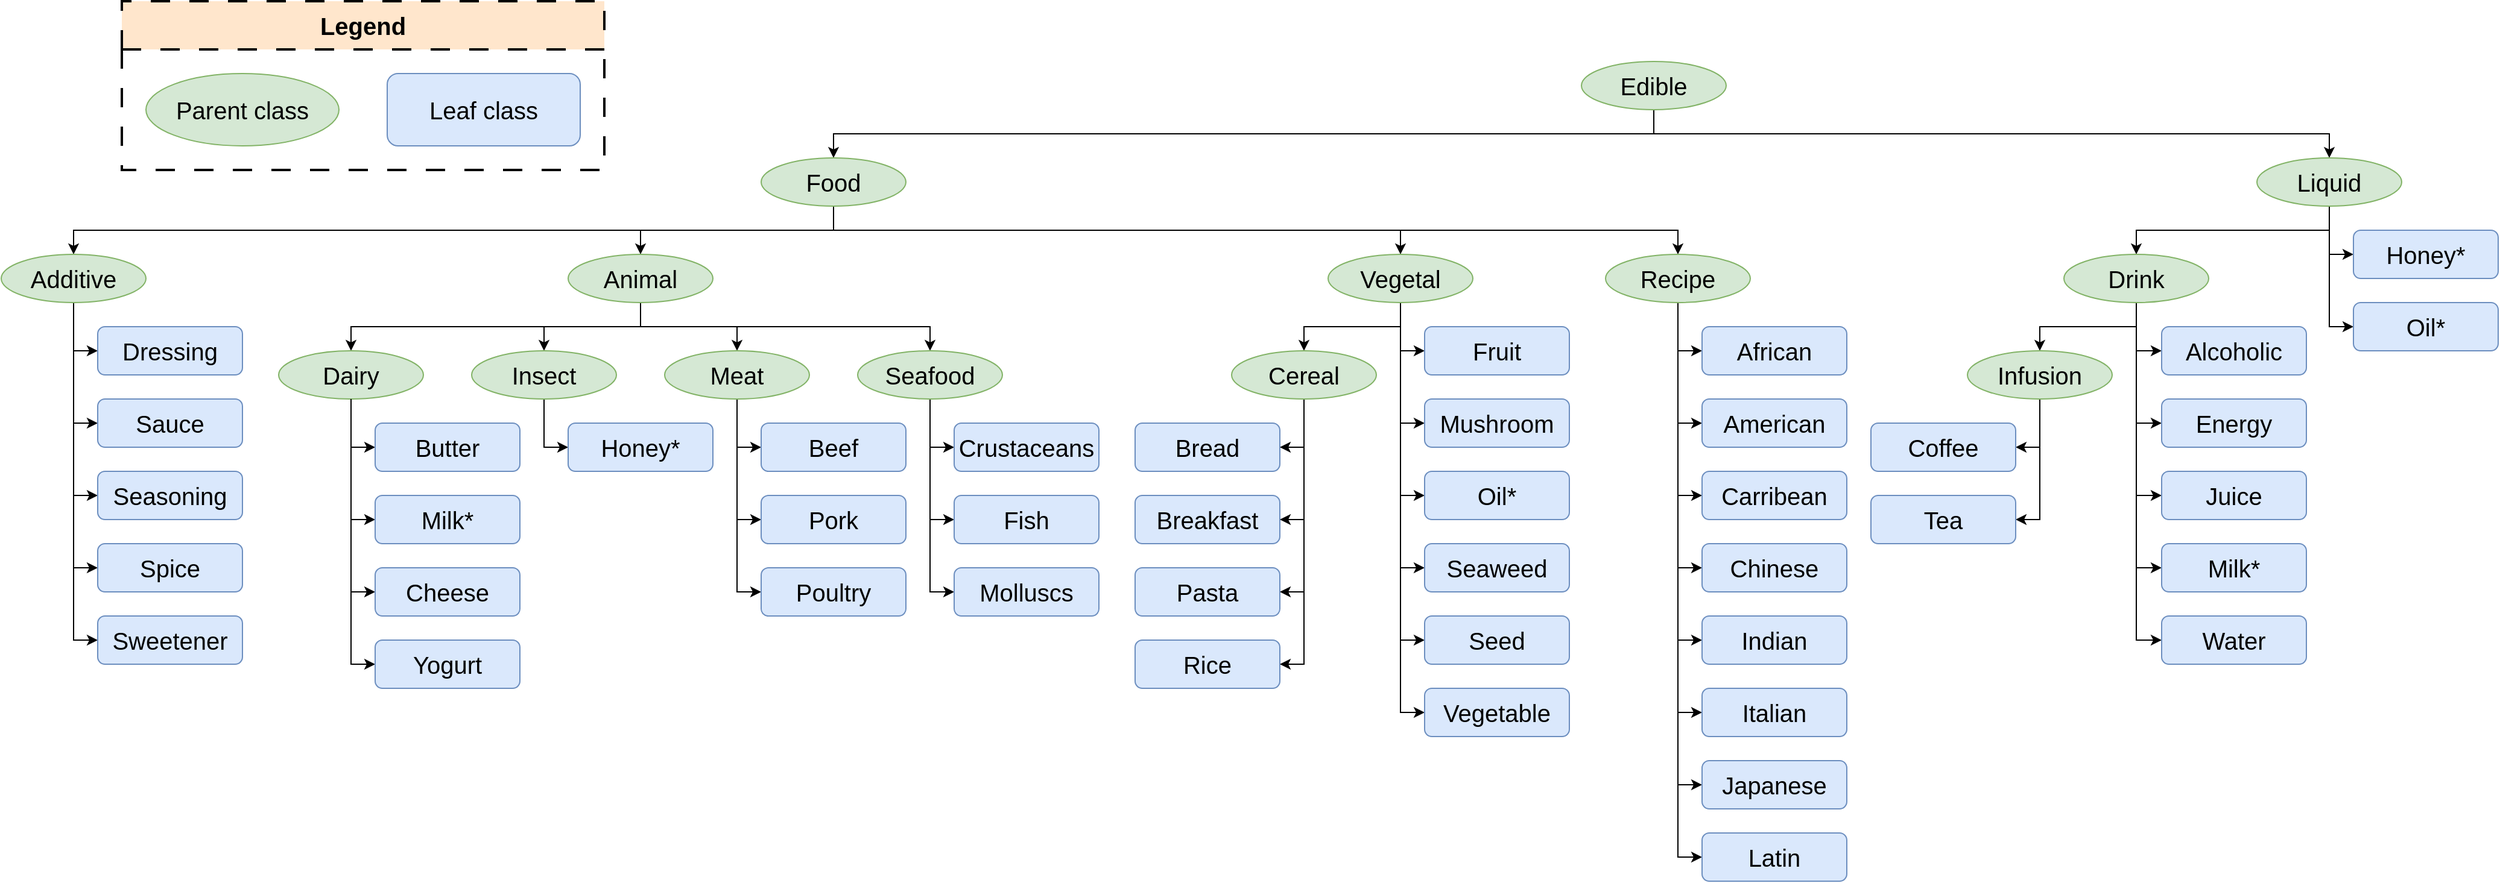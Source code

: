 <mxfile version="24.0.4" type="device">
  <diagram name="Page-1" id="jjjiszzbbEqo0RAewQyf">
    <mxGraphModel dx="3695" dy="1814" grid="1" gridSize="10" guides="1" tooltips="1" connect="1" arrows="1" fold="1" page="1" pageScale="1" pageWidth="827" pageHeight="1169" math="0" shadow="0">
      <root>
        <mxCell id="0" />
        <mxCell id="1" parent="0" />
        <mxCell id="Nu52GbkQTxdVDjQSaByW-124" style="edgeStyle=orthogonalEdgeStyle;rounded=0;orthogonalLoop=1;jettySize=auto;html=1;entryX=0.5;entryY=0;entryDx=0;entryDy=0;exitX=0.5;exitY=1;exitDx=0;exitDy=0;" edge="1" parent="1" source="Nu52GbkQTxdVDjQSaByW-1" target="Nu52GbkQTxdVDjQSaByW-2">
          <mxGeometry relative="1" as="geometry" />
        </mxCell>
        <mxCell id="Nu52GbkQTxdVDjQSaByW-125" style="edgeStyle=orthogonalEdgeStyle;rounded=0;orthogonalLoop=1;jettySize=auto;html=1;entryX=0.5;entryY=0;entryDx=0;entryDy=0;exitX=0.5;exitY=1;exitDx=0;exitDy=0;" edge="1" parent="1" source="Nu52GbkQTxdVDjQSaByW-1" target="Nu52GbkQTxdVDjQSaByW-3">
          <mxGeometry relative="1" as="geometry" />
        </mxCell>
        <mxCell id="Nu52GbkQTxdVDjQSaByW-1" value="&lt;font style=&quot;font-size: 20px;&quot;&gt;Edible&lt;/font&gt;" style="ellipse;whiteSpace=wrap;html=1;fillColor=#d5e8d4;strokeColor=#82b366;" vertex="1" parent="1">
          <mxGeometry x="760" y="120" width="120" height="40" as="geometry" />
        </mxCell>
        <mxCell id="Nu52GbkQTxdVDjQSaByW-120" style="edgeStyle=orthogonalEdgeStyle;rounded=0;orthogonalLoop=1;jettySize=auto;html=1;entryX=0.5;entryY=0;entryDx=0;entryDy=0;exitX=0.5;exitY=1;exitDx=0;exitDy=0;" edge="1" parent="1" source="Nu52GbkQTxdVDjQSaByW-2" target="Nu52GbkQTxdVDjQSaByW-25">
          <mxGeometry relative="1" as="geometry">
            <Array as="points">
              <mxPoint x="140" y="260" />
              <mxPoint x="-490" y="260" />
            </Array>
          </mxGeometry>
        </mxCell>
        <mxCell id="Nu52GbkQTxdVDjQSaByW-121" style="edgeStyle=orthogonalEdgeStyle;rounded=0;orthogonalLoop=1;jettySize=auto;html=1;entryX=0.5;entryY=0;entryDx=0;entryDy=0;exitX=0.5;exitY=1;exitDx=0;exitDy=0;" edge="1" parent="1" source="Nu52GbkQTxdVDjQSaByW-2" target="Nu52GbkQTxdVDjQSaByW-26">
          <mxGeometry relative="1" as="geometry" />
        </mxCell>
        <mxCell id="Nu52GbkQTxdVDjQSaByW-122" style="edgeStyle=orthogonalEdgeStyle;rounded=0;orthogonalLoop=1;jettySize=auto;html=1;entryX=0.5;entryY=0;entryDx=0;entryDy=0;exitX=0.5;exitY=1;exitDx=0;exitDy=0;" edge="1" parent="1" source="Nu52GbkQTxdVDjQSaByW-2" target="Nu52GbkQTxdVDjQSaByW-28">
          <mxGeometry relative="1" as="geometry" />
        </mxCell>
        <mxCell id="Nu52GbkQTxdVDjQSaByW-123" style="edgeStyle=orthogonalEdgeStyle;rounded=0;orthogonalLoop=1;jettySize=auto;html=1;entryX=0.5;entryY=0;entryDx=0;entryDy=0;exitX=0.5;exitY=1;exitDx=0;exitDy=0;" edge="1" parent="1" source="Nu52GbkQTxdVDjQSaByW-2" target="Nu52GbkQTxdVDjQSaByW-27">
          <mxGeometry relative="1" as="geometry" />
        </mxCell>
        <mxCell id="Nu52GbkQTxdVDjQSaByW-2" value="&lt;font style=&quot;font-size: 20px;&quot;&gt;Food&lt;/font&gt;" style="ellipse;whiteSpace=wrap;html=1;fillColor=#d5e8d4;strokeColor=#82b366;" vertex="1" parent="1">
          <mxGeometry x="80" y="200" width="120" height="40" as="geometry" />
        </mxCell>
        <mxCell id="Nu52GbkQTxdVDjQSaByW-101" style="edgeStyle=orthogonalEdgeStyle;rounded=0;orthogonalLoop=1;jettySize=auto;html=1;entryX=0;entryY=0.5;entryDx=0;entryDy=0;" edge="1" parent="1" source="Nu52GbkQTxdVDjQSaByW-3" target="Nu52GbkQTxdVDjQSaByW-23">
          <mxGeometry relative="1" as="geometry" />
        </mxCell>
        <mxCell id="Nu52GbkQTxdVDjQSaByW-102" style="edgeStyle=orthogonalEdgeStyle;rounded=0;orthogonalLoop=1;jettySize=auto;html=1;entryX=0;entryY=0.5;entryDx=0;entryDy=0;" edge="1" parent="1" source="Nu52GbkQTxdVDjQSaByW-3" target="Nu52GbkQTxdVDjQSaByW-24">
          <mxGeometry relative="1" as="geometry" />
        </mxCell>
        <mxCell id="Nu52GbkQTxdVDjQSaByW-103" style="edgeStyle=orthogonalEdgeStyle;rounded=0;orthogonalLoop=1;jettySize=auto;html=1;entryX=0.5;entryY=0;entryDx=0;entryDy=0;exitX=0.5;exitY=1;exitDx=0;exitDy=0;" edge="1" parent="1" source="Nu52GbkQTxdVDjQSaByW-3" target="Nu52GbkQTxdVDjQSaByW-4">
          <mxGeometry relative="1" as="geometry" />
        </mxCell>
        <mxCell id="Nu52GbkQTxdVDjQSaByW-3" value="&lt;font style=&quot;font-size: 20px;&quot;&gt;Liquid&lt;/font&gt;" style="ellipse;whiteSpace=wrap;html=1;fillColor=#d5e8d4;strokeColor=#82b366;" vertex="1" parent="1">
          <mxGeometry x="1320" y="200" width="120" height="40" as="geometry" />
        </mxCell>
        <mxCell id="Nu52GbkQTxdVDjQSaByW-93" style="edgeStyle=orthogonalEdgeStyle;rounded=0;orthogonalLoop=1;jettySize=auto;html=1;entryX=0;entryY=0.5;entryDx=0;entryDy=0;" edge="1" parent="1" source="Nu52GbkQTxdVDjQSaByW-4" target="Nu52GbkQTxdVDjQSaByW-9">
          <mxGeometry relative="1" as="geometry" />
        </mxCell>
        <mxCell id="Nu52GbkQTxdVDjQSaByW-94" style="edgeStyle=orthogonalEdgeStyle;rounded=0;orthogonalLoop=1;jettySize=auto;html=1;entryX=0;entryY=0.5;entryDx=0;entryDy=0;" edge="1" parent="1" source="Nu52GbkQTxdVDjQSaByW-4" target="Nu52GbkQTxdVDjQSaByW-10">
          <mxGeometry relative="1" as="geometry" />
        </mxCell>
        <mxCell id="Nu52GbkQTxdVDjQSaByW-95" style="edgeStyle=orthogonalEdgeStyle;rounded=0;orthogonalLoop=1;jettySize=auto;html=1;entryX=0;entryY=0.5;entryDx=0;entryDy=0;" edge="1" parent="1" source="Nu52GbkQTxdVDjQSaByW-4" target="Nu52GbkQTxdVDjQSaByW-11">
          <mxGeometry relative="1" as="geometry" />
        </mxCell>
        <mxCell id="Nu52GbkQTxdVDjQSaByW-96" style="edgeStyle=orthogonalEdgeStyle;rounded=0;orthogonalLoop=1;jettySize=auto;html=1;entryX=0;entryY=0.5;entryDx=0;entryDy=0;" edge="1" parent="1" source="Nu52GbkQTxdVDjQSaByW-4" target="Nu52GbkQTxdVDjQSaByW-12">
          <mxGeometry relative="1" as="geometry" />
        </mxCell>
        <mxCell id="Nu52GbkQTxdVDjQSaByW-97" style="edgeStyle=orthogonalEdgeStyle;rounded=0;orthogonalLoop=1;jettySize=auto;html=1;entryX=0;entryY=0.5;entryDx=0;entryDy=0;" edge="1" parent="1" source="Nu52GbkQTxdVDjQSaByW-4" target="Nu52GbkQTxdVDjQSaByW-13">
          <mxGeometry relative="1" as="geometry" />
        </mxCell>
        <mxCell id="Nu52GbkQTxdVDjQSaByW-100" style="edgeStyle=orthogonalEdgeStyle;rounded=0;orthogonalLoop=1;jettySize=auto;html=1;entryX=0.5;entryY=0;entryDx=0;entryDy=0;" edge="1" parent="1" source="Nu52GbkQTxdVDjQSaByW-4" target="Nu52GbkQTxdVDjQSaByW-5">
          <mxGeometry relative="1" as="geometry" />
        </mxCell>
        <mxCell id="Nu52GbkQTxdVDjQSaByW-4" value="&lt;font style=&quot;font-size: 20px;&quot;&gt;Drink&lt;/font&gt;" style="ellipse;whiteSpace=wrap;html=1;fillColor=#d5e8d4;strokeColor=#82b366;" vertex="1" parent="1">
          <mxGeometry x="1160" y="280" width="120" height="40" as="geometry" />
        </mxCell>
        <mxCell id="Nu52GbkQTxdVDjQSaByW-98" style="edgeStyle=orthogonalEdgeStyle;rounded=0;orthogonalLoop=1;jettySize=auto;html=1;entryX=1;entryY=0.5;entryDx=0;entryDy=0;" edge="1" parent="1" source="Nu52GbkQTxdVDjQSaByW-5" target="Nu52GbkQTxdVDjQSaByW-7">
          <mxGeometry relative="1" as="geometry" />
        </mxCell>
        <mxCell id="Nu52GbkQTxdVDjQSaByW-99" style="edgeStyle=orthogonalEdgeStyle;rounded=0;orthogonalLoop=1;jettySize=auto;html=1;entryX=1;entryY=0.5;entryDx=0;entryDy=0;" edge="1" parent="1" source="Nu52GbkQTxdVDjQSaByW-5" target="Nu52GbkQTxdVDjQSaByW-8">
          <mxGeometry relative="1" as="geometry" />
        </mxCell>
        <mxCell id="Nu52GbkQTxdVDjQSaByW-5" value="&lt;font style=&quot;font-size: 20px;&quot;&gt;Infusion&lt;/font&gt;" style="ellipse;whiteSpace=wrap;html=1;fillColor=#d5e8d4;strokeColor=#82b366;" vertex="1" parent="1">
          <mxGeometry x="1080" y="360" width="120" height="40" as="geometry" />
        </mxCell>
        <mxCell id="Nu52GbkQTxdVDjQSaByW-7" value="&lt;font style=&quot;font-size: 20px;&quot;&gt;Coffee&lt;/font&gt;" style="rounded=1;whiteSpace=wrap;html=1;fillColor=#dae8fc;strokeColor=#6c8ebf;" vertex="1" parent="1">
          <mxGeometry x="1000" y="420" width="120" height="40" as="geometry" />
        </mxCell>
        <mxCell id="Nu52GbkQTxdVDjQSaByW-8" value="&lt;font style=&quot;font-size: 20px;&quot;&gt;Tea&lt;/font&gt;" style="rounded=1;whiteSpace=wrap;html=1;fillColor=#dae8fc;strokeColor=#6c8ebf;" vertex="1" parent="1">
          <mxGeometry x="1000" y="480" width="120" height="40" as="geometry" />
        </mxCell>
        <mxCell id="Nu52GbkQTxdVDjQSaByW-9" value="&lt;font style=&quot;font-size: 20px;&quot;&gt;Alcoholic&lt;/font&gt;" style="rounded=1;whiteSpace=wrap;html=1;fillColor=#dae8fc;strokeColor=#6c8ebf;" vertex="1" parent="1">
          <mxGeometry x="1241" y="340" width="120" height="40" as="geometry" />
        </mxCell>
        <mxCell id="Nu52GbkQTxdVDjQSaByW-10" value="&lt;font style=&quot;font-size: 20px;&quot;&gt;Energy&lt;/font&gt;" style="rounded=1;whiteSpace=wrap;html=1;fillColor=#dae8fc;strokeColor=#6c8ebf;" vertex="1" parent="1">
          <mxGeometry x="1241" y="400" width="120" height="40" as="geometry" />
        </mxCell>
        <mxCell id="Nu52GbkQTxdVDjQSaByW-11" value="&lt;font style=&quot;font-size: 20px;&quot;&gt;Juice&lt;/font&gt;" style="rounded=1;whiteSpace=wrap;html=1;fillColor=#dae8fc;strokeColor=#6c8ebf;" vertex="1" parent="1">
          <mxGeometry x="1241" y="460" width="120" height="40" as="geometry" />
        </mxCell>
        <mxCell id="Nu52GbkQTxdVDjQSaByW-12" value="&lt;font style=&quot;font-size: 20px;&quot;&gt;Milk*&lt;/font&gt;" style="rounded=1;whiteSpace=wrap;html=1;fillColor=#dae8fc;strokeColor=#6c8ebf;" vertex="1" parent="1">
          <mxGeometry x="1241" y="520" width="120" height="40" as="geometry" />
        </mxCell>
        <mxCell id="Nu52GbkQTxdVDjQSaByW-13" value="&lt;font style=&quot;font-size: 20px;&quot;&gt;Water&lt;/font&gt;" style="rounded=1;whiteSpace=wrap;html=1;fillColor=#dae8fc;strokeColor=#6c8ebf;" vertex="1" parent="1">
          <mxGeometry x="1241" y="580" width="120" height="40" as="geometry" />
        </mxCell>
        <mxCell id="Nu52GbkQTxdVDjQSaByW-23" value="&lt;font style=&quot;font-size: 20px;&quot;&gt;Honey*&lt;/font&gt;" style="rounded=1;whiteSpace=wrap;html=1;fillColor=#dae8fc;strokeColor=#6c8ebf;" vertex="1" parent="1">
          <mxGeometry x="1400" y="260" width="120" height="40" as="geometry" />
        </mxCell>
        <mxCell id="Nu52GbkQTxdVDjQSaByW-24" value="&lt;font style=&quot;font-size: 20px;&quot;&gt;Oil*&lt;/font&gt;" style="rounded=1;whiteSpace=wrap;html=1;fillColor=#dae8fc;strokeColor=#6c8ebf;" vertex="1" parent="1">
          <mxGeometry x="1400" y="320" width="120" height="40" as="geometry" />
        </mxCell>
        <mxCell id="Nu52GbkQTxdVDjQSaByW-34" style="edgeStyle=orthogonalEdgeStyle;rounded=0;orthogonalLoop=1;jettySize=auto;html=1;entryX=0;entryY=0.5;entryDx=0;entryDy=0;" edge="1" parent="1" source="Nu52GbkQTxdVDjQSaByW-25" target="Nu52GbkQTxdVDjQSaByW-29">
          <mxGeometry relative="1" as="geometry" />
        </mxCell>
        <mxCell id="Nu52GbkQTxdVDjQSaByW-35" style="edgeStyle=orthogonalEdgeStyle;rounded=0;orthogonalLoop=1;jettySize=auto;html=1;entryX=0;entryY=0.5;entryDx=0;entryDy=0;" edge="1" parent="1" source="Nu52GbkQTxdVDjQSaByW-25" target="Nu52GbkQTxdVDjQSaByW-30">
          <mxGeometry relative="1" as="geometry" />
        </mxCell>
        <mxCell id="Nu52GbkQTxdVDjQSaByW-36" style="edgeStyle=orthogonalEdgeStyle;rounded=0;orthogonalLoop=1;jettySize=auto;html=1;entryX=0;entryY=0.5;entryDx=0;entryDy=0;" edge="1" parent="1" source="Nu52GbkQTxdVDjQSaByW-25" target="Nu52GbkQTxdVDjQSaByW-31">
          <mxGeometry relative="1" as="geometry" />
        </mxCell>
        <mxCell id="Nu52GbkQTxdVDjQSaByW-37" style="edgeStyle=orthogonalEdgeStyle;rounded=0;orthogonalLoop=1;jettySize=auto;html=1;entryX=0;entryY=0.5;entryDx=0;entryDy=0;" edge="1" parent="1" source="Nu52GbkQTxdVDjQSaByW-25" target="Nu52GbkQTxdVDjQSaByW-32">
          <mxGeometry relative="1" as="geometry" />
        </mxCell>
        <mxCell id="Nu52GbkQTxdVDjQSaByW-38" style="edgeStyle=orthogonalEdgeStyle;rounded=0;orthogonalLoop=1;jettySize=auto;html=1;entryX=0;entryY=0.5;entryDx=0;entryDy=0;" edge="1" parent="1" source="Nu52GbkQTxdVDjQSaByW-25" target="Nu52GbkQTxdVDjQSaByW-33">
          <mxGeometry relative="1" as="geometry" />
        </mxCell>
        <mxCell id="Nu52GbkQTxdVDjQSaByW-25" value="&lt;font style=&quot;font-size: 20px;&quot;&gt;Additive&lt;/font&gt;" style="ellipse;whiteSpace=wrap;html=1;fillColor=#d5e8d4;strokeColor=#82b366;" vertex="1" parent="1">
          <mxGeometry x="-550" y="280" width="120" height="40" as="geometry" />
        </mxCell>
        <mxCell id="Nu52GbkQTxdVDjQSaByW-67" style="edgeStyle=orthogonalEdgeStyle;rounded=0;orthogonalLoop=1;jettySize=auto;html=1;entryX=0.5;entryY=0;entryDx=0;entryDy=0;exitX=0.5;exitY=1;exitDx=0;exitDy=0;" edge="1" parent="1" source="Nu52GbkQTxdVDjQSaByW-26" target="Nu52GbkQTxdVDjQSaByW-39">
          <mxGeometry relative="1" as="geometry" />
        </mxCell>
        <mxCell id="Nu52GbkQTxdVDjQSaByW-68" style="edgeStyle=orthogonalEdgeStyle;rounded=0;orthogonalLoop=1;jettySize=auto;html=1;entryX=0.5;entryY=0;entryDx=0;entryDy=0;" edge="1" parent="1" source="Nu52GbkQTxdVDjQSaByW-26" target="Nu52GbkQTxdVDjQSaByW-40">
          <mxGeometry relative="1" as="geometry" />
        </mxCell>
        <mxCell id="Nu52GbkQTxdVDjQSaByW-69" style="edgeStyle=orthogonalEdgeStyle;rounded=0;orthogonalLoop=1;jettySize=auto;html=1;entryX=0.5;entryY=0;entryDx=0;entryDy=0;" edge="1" parent="1" source="Nu52GbkQTxdVDjQSaByW-26" target="Nu52GbkQTxdVDjQSaByW-41">
          <mxGeometry relative="1" as="geometry" />
        </mxCell>
        <mxCell id="Nu52GbkQTxdVDjQSaByW-70" style="edgeStyle=orthogonalEdgeStyle;rounded=0;orthogonalLoop=1;jettySize=auto;html=1;entryX=0.5;entryY=0;entryDx=0;entryDy=0;exitX=0.5;exitY=1;exitDx=0;exitDy=0;" edge="1" parent="1" source="Nu52GbkQTxdVDjQSaByW-26" target="Nu52GbkQTxdVDjQSaByW-42">
          <mxGeometry relative="1" as="geometry" />
        </mxCell>
        <mxCell id="Nu52GbkQTxdVDjQSaByW-26" value="&lt;font style=&quot;font-size: 20px;&quot;&gt;Animal&lt;/font&gt;" style="ellipse;whiteSpace=wrap;html=1;fillColor=#d5e8d4;strokeColor=#82b366;" vertex="1" parent="1">
          <mxGeometry x="-80" y="280" width="120" height="40" as="geometry" />
        </mxCell>
        <mxCell id="Nu52GbkQTxdVDjQSaByW-112" style="edgeStyle=orthogonalEdgeStyle;rounded=0;orthogonalLoop=1;jettySize=auto;html=1;entryX=0;entryY=0.5;entryDx=0;entryDy=0;" edge="1" parent="1" source="Nu52GbkQTxdVDjQSaByW-27" target="Nu52GbkQTxdVDjQSaByW-104">
          <mxGeometry relative="1" as="geometry" />
        </mxCell>
        <mxCell id="Nu52GbkQTxdVDjQSaByW-113" style="edgeStyle=orthogonalEdgeStyle;rounded=0;orthogonalLoop=1;jettySize=auto;html=1;entryX=0;entryY=0.5;entryDx=0;entryDy=0;" edge="1" parent="1" source="Nu52GbkQTxdVDjQSaByW-27" target="Nu52GbkQTxdVDjQSaByW-105">
          <mxGeometry relative="1" as="geometry" />
        </mxCell>
        <mxCell id="Nu52GbkQTxdVDjQSaByW-114" style="edgeStyle=orthogonalEdgeStyle;rounded=0;orthogonalLoop=1;jettySize=auto;html=1;entryX=0;entryY=0.5;entryDx=0;entryDy=0;" edge="1" parent="1" source="Nu52GbkQTxdVDjQSaByW-27" target="Nu52GbkQTxdVDjQSaByW-106">
          <mxGeometry relative="1" as="geometry" />
        </mxCell>
        <mxCell id="Nu52GbkQTxdVDjQSaByW-115" style="edgeStyle=orthogonalEdgeStyle;rounded=0;orthogonalLoop=1;jettySize=auto;html=1;entryX=0;entryY=0.5;entryDx=0;entryDy=0;" edge="1" parent="1" source="Nu52GbkQTxdVDjQSaByW-27" target="Nu52GbkQTxdVDjQSaByW-107">
          <mxGeometry relative="1" as="geometry" />
        </mxCell>
        <mxCell id="Nu52GbkQTxdVDjQSaByW-116" style="edgeStyle=orthogonalEdgeStyle;rounded=0;orthogonalLoop=1;jettySize=auto;html=1;entryX=0;entryY=0.5;entryDx=0;entryDy=0;" edge="1" parent="1" source="Nu52GbkQTxdVDjQSaByW-27" target="Nu52GbkQTxdVDjQSaByW-108">
          <mxGeometry relative="1" as="geometry" />
        </mxCell>
        <mxCell id="Nu52GbkQTxdVDjQSaByW-117" style="edgeStyle=orthogonalEdgeStyle;rounded=0;orthogonalLoop=1;jettySize=auto;html=1;entryX=0;entryY=0.5;entryDx=0;entryDy=0;" edge="1" parent="1" source="Nu52GbkQTxdVDjQSaByW-27" target="Nu52GbkQTxdVDjQSaByW-109">
          <mxGeometry relative="1" as="geometry" />
        </mxCell>
        <mxCell id="Nu52GbkQTxdVDjQSaByW-118" style="edgeStyle=orthogonalEdgeStyle;rounded=0;orthogonalLoop=1;jettySize=auto;html=1;entryX=0;entryY=0.5;entryDx=0;entryDy=0;" edge="1" parent="1" source="Nu52GbkQTxdVDjQSaByW-27" target="Nu52GbkQTxdVDjQSaByW-110">
          <mxGeometry relative="1" as="geometry" />
        </mxCell>
        <mxCell id="Nu52GbkQTxdVDjQSaByW-119" style="edgeStyle=orthogonalEdgeStyle;rounded=0;orthogonalLoop=1;jettySize=auto;html=1;entryX=0;entryY=0.5;entryDx=0;entryDy=0;" edge="1" parent="1" source="Nu52GbkQTxdVDjQSaByW-27" target="Nu52GbkQTxdVDjQSaByW-111">
          <mxGeometry relative="1" as="geometry" />
        </mxCell>
        <mxCell id="Nu52GbkQTxdVDjQSaByW-27" value="&lt;font style=&quot;font-size: 20px;&quot;&gt;Recipe&lt;/font&gt;" style="ellipse;whiteSpace=wrap;html=1;fillColor=#d5e8d4;strokeColor=#82b366;" vertex="1" parent="1">
          <mxGeometry x="780" y="280" width="120" height="40" as="geometry" />
        </mxCell>
        <mxCell id="Nu52GbkQTxdVDjQSaByW-82" style="edgeStyle=orthogonalEdgeStyle;rounded=0;orthogonalLoop=1;jettySize=auto;html=1;entryX=0;entryY=0.5;entryDx=0;entryDy=0;" edge="1" parent="1" source="Nu52GbkQTxdVDjQSaByW-28" target="Nu52GbkQTxdVDjQSaByW-71">
          <mxGeometry relative="1" as="geometry" />
        </mxCell>
        <mxCell id="Nu52GbkQTxdVDjQSaByW-83" style="edgeStyle=orthogonalEdgeStyle;rounded=0;orthogonalLoop=1;jettySize=auto;html=1;entryX=0;entryY=0.5;entryDx=0;entryDy=0;" edge="1" parent="1" source="Nu52GbkQTxdVDjQSaByW-28" target="Nu52GbkQTxdVDjQSaByW-72">
          <mxGeometry relative="1" as="geometry" />
        </mxCell>
        <mxCell id="Nu52GbkQTxdVDjQSaByW-84" style="edgeStyle=orthogonalEdgeStyle;rounded=0;orthogonalLoop=1;jettySize=auto;html=1;entryX=0;entryY=0.5;entryDx=0;entryDy=0;" edge="1" parent="1" source="Nu52GbkQTxdVDjQSaByW-28" target="Nu52GbkQTxdVDjQSaByW-73">
          <mxGeometry relative="1" as="geometry" />
        </mxCell>
        <mxCell id="Nu52GbkQTxdVDjQSaByW-85" style="edgeStyle=orthogonalEdgeStyle;rounded=0;orthogonalLoop=1;jettySize=auto;html=1;entryX=0;entryY=0.5;entryDx=0;entryDy=0;" edge="1" parent="1" source="Nu52GbkQTxdVDjQSaByW-28" target="Nu52GbkQTxdVDjQSaByW-74">
          <mxGeometry relative="1" as="geometry" />
        </mxCell>
        <mxCell id="Nu52GbkQTxdVDjQSaByW-86" style="edgeStyle=orthogonalEdgeStyle;rounded=0;orthogonalLoop=1;jettySize=auto;html=1;entryX=0;entryY=0.5;entryDx=0;entryDy=0;" edge="1" parent="1" source="Nu52GbkQTxdVDjQSaByW-28" target="Nu52GbkQTxdVDjQSaByW-75">
          <mxGeometry relative="1" as="geometry" />
        </mxCell>
        <mxCell id="Nu52GbkQTxdVDjQSaByW-87" style="edgeStyle=orthogonalEdgeStyle;rounded=0;orthogonalLoop=1;jettySize=auto;html=1;entryX=0;entryY=0.5;entryDx=0;entryDy=0;" edge="1" parent="1" source="Nu52GbkQTxdVDjQSaByW-28" target="Nu52GbkQTxdVDjQSaByW-76">
          <mxGeometry relative="1" as="geometry" />
        </mxCell>
        <mxCell id="Nu52GbkQTxdVDjQSaByW-88" style="edgeStyle=orthogonalEdgeStyle;rounded=0;orthogonalLoop=1;jettySize=auto;html=1;entryX=0.5;entryY=0;entryDx=0;entryDy=0;exitX=0.5;exitY=1;exitDx=0;exitDy=0;" edge="1" parent="1" source="Nu52GbkQTxdVDjQSaByW-28" target="Nu52GbkQTxdVDjQSaByW-81">
          <mxGeometry relative="1" as="geometry" />
        </mxCell>
        <mxCell id="Nu52GbkQTxdVDjQSaByW-28" value="&lt;font style=&quot;font-size: 20px;&quot;&gt;Vegetal&lt;/font&gt;" style="ellipse;whiteSpace=wrap;html=1;fillColor=#d5e8d4;strokeColor=#82b366;" vertex="1" parent="1">
          <mxGeometry x="550" y="280" width="120" height="40" as="geometry" />
        </mxCell>
        <mxCell id="Nu52GbkQTxdVDjQSaByW-29" value="&lt;font style=&quot;font-size: 20px;&quot;&gt;Dressing&lt;/font&gt;" style="rounded=1;whiteSpace=wrap;html=1;fillColor=#dae8fc;strokeColor=#6c8ebf;" vertex="1" parent="1">
          <mxGeometry x="-470" y="340" width="120" height="40" as="geometry" />
        </mxCell>
        <mxCell id="Nu52GbkQTxdVDjQSaByW-30" value="&lt;font style=&quot;font-size: 20px;&quot;&gt;Sauce&lt;/font&gt;" style="rounded=1;whiteSpace=wrap;html=1;fillColor=#dae8fc;strokeColor=#6c8ebf;" vertex="1" parent="1">
          <mxGeometry x="-470" y="400" width="120" height="40" as="geometry" />
        </mxCell>
        <mxCell id="Nu52GbkQTxdVDjQSaByW-31" value="&lt;font style=&quot;font-size: 20px;&quot;&gt;Seasoning&lt;/font&gt;" style="rounded=1;whiteSpace=wrap;html=1;fillColor=#dae8fc;strokeColor=#6c8ebf;" vertex="1" parent="1">
          <mxGeometry x="-470" y="460" width="120" height="40" as="geometry" />
        </mxCell>
        <mxCell id="Nu52GbkQTxdVDjQSaByW-32" value="&lt;font style=&quot;font-size: 20px;&quot;&gt;Spice&lt;/font&gt;" style="rounded=1;whiteSpace=wrap;html=1;fillColor=#dae8fc;strokeColor=#6c8ebf;" vertex="1" parent="1">
          <mxGeometry x="-470" y="520" width="120" height="40" as="geometry" />
        </mxCell>
        <mxCell id="Nu52GbkQTxdVDjQSaByW-33" value="&lt;font style=&quot;font-size: 20px;&quot;&gt;Sweetener&lt;/font&gt;" style="rounded=1;whiteSpace=wrap;html=1;fillColor=#dae8fc;strokeColor=#6c8ebf;" vertex="1" parent="1">
          <mxGeometry x="-470" y="580" width="120" height="40" as="geometry" />
        </mxCell>
        <mxCell id="Nu52GbkQTxdVDjQSaByW-39" value="&lt;font style=&quot;font-size: 20px;&quot;&gt;Dairy&lt;/font&gt;" style="ellipse;whiteSpace=wrap;html=1;fillColor=#d5e8d4;strokeColor=#82b366;" vertex="1" parent="1">
          <mxGeometry x="-320" y="360" width="120" height="40" as="geometry" />
        </mxCell>
        <mxCell id="Nu52GbkQTxdVDjQSaByW-54" style="edgeStyle=orthogonalEdgeStyle;rounded=0;orthogonalLoop=1;jettySize=auto;html=1;entryX=0;entryY=0.5;entryDx=0;entryDy=0;" edge="1" parent="1" source="Nu52GbkQTxdVDjQSaByW-40" target="Nu52GbkQTxdVDjQSaByW-53">
          <mxGeometry relative="1" as="geometry" />
        </mxCell>
        <mxCell id="Nu52GbkQTxdVDjQSaByW-40" value="&lt;font style=&quot;font-size: 20px;&quot;&gt;Insect&lt;/font&gt;" style="ellipse;whiteSpace=wrap;html=1;fillColor=#d5e8d4;strokeColor=#82b366;" vertex="1" parent="1">
          <mxGeometry x="-160" y="360" width="120" height="40" as="geometry" />
        </mxCell>
        <mxCell id="Nu52GbkQTxdVDjQSaByW-58" style="edgeStyle=orthogonalEdgeStyle;rounded=0;orthogonalLoop=1;jettySize=auto;html=1;entryX=0;entryY=0.5;entryDx=0;entryDy=0;" edge="1" parent="1" source="Nu52GbkQTxdVDjQSaByW-41" target="Nu52GbkQTxdVDjQSaByW-55">
          <mxGeometry relative="1" as="geometry" />
        </mxCell>
        <mxCell id="Nu52GbkQTxdVDjQSaByW-59" style="edgeStyle=orthogonalEdgeStyle;rounded=0;orthogonalLoop=1;jettySize=auto;html=1;entryX=0;entryY=0.5;entryDx=0;entryDy=0;" edge="1" parent="1" source="Nu52GbkQTxdVDjQSaByW-41" target="Nu52GbkQTxdVDjQSaByW-56">
          <mxGeometry relative="1" as="geometry" />
        </mxCell>
        <mxCell id="Nu52GbkQTxdVDjQSaByW-60" style="edgeStyle=orthogonalEdgeStyle;rounded=0;orthogonalLoop=1;jettySize=auto;html=1;entryX=0;entryY=0.5;entryDx=0;entryDy=0;" edge="1" parent="1" source="Nu52GbkQTxdVDjQSaByW-41" target="Nu52GbkQTxdVDjQSaByW-57">
          <mxGeometry relative="1" as="geometry" />
        </mxCell>
        <mxCell id="Nu52GbkQTxdVDjQSaByW-41" value="&lt;font style=&quot;font-size: 20px;&quot;&gt;Meat&lt;/font&gt;" style="ellipse;whiteSpace=wrap;html=1;fillColor=#d5e8d4;strokeColor=#82b366;" vertex="1" parent="1">
          <mxGeometry y="360" width="120" height="40" as="geometry" />
        </mxCell>
        <mxCell id="Nu52GbkQTxdVDjQSaByW-64" style="edgeStyle=orthogonalEdgeStyle;rounded=0;orthogonalLoop=1;jettySize=auto;html=1;exitX=0.5;exitY=1;exitDx=0;exitDy=0;entryX=0;entryY=0.5;entryDx=0;entryDy=0;" edge="1" parent="1" source="Nu52GbkQTxdVDjQSaByW-42" target="Nu52GbkQTxdVDjQSaByW-61">
          <mxGeometry relative="1" as="geometry" />
        </mxCell>
        <mxCell id="Nu52GbkQTxdVDjQSaByW-65" style="edgeStyle=orthogonalEdgeStyle;rounded=0;orthogonalLoop=1;jettySize=auto;html=1;entryX=0;entryY=0.5;entryDx=0;entryDy=0;" edge="1" parent="1" source="Nu52GbkQTxdVDjQSaByW-42" target="Nu52GbkQTxdVDjQSaByW-62">
          <mxGeometry relative="1" as="geometry" />
        </mxCell>
        <mxCell id="Nu52GbkQTxdVDjQSaByW-66" style="edgeStyle=orthogonalEdgeStyle;rounded=0;orthogonalLoop=1;jettySize=auto;html=1;entryX=0;entryY=0.5;entryDx=0;entryDy=0;" edge="1" parent="1" source="Nu52GbkQTxdVDjQSaByW-42" target="Nu52GbkQTxdVDjQSaByW-63">
          <mxGeometry relative="1" as="geometry" />
        </mxCell>
        <mxCell id="Nu52GbkQTxdVDjQSaByW-42" value="&lt;font style=&quot;font-size: 20px;&quot;&gt;Seafood&lt;/font&gt;" style="ellipse;whiteSpace=wrap;html=1;fillColor=#d5e8d4;strokeColor=#82b366;" vertex="1" parent="1">
          <mxGeometry x="160" y="360" width="120" height="40" as="geometry" />
        </mxCell>
        <mxCell id="Nu52GbkQTxdVDjQSaByW-43" style="edgeStyle=orthogonalEdgeStyle;rounded=0;orthogonalLoop=1;jettySize=auto;html=1;entryX=0;entryY=0.5;entryDx=0;entryDy=0;exitX=0.5;exitY=1;exitDx=0;exitDy=0;" edge="1" target="Nu52GbkQTxdVDjQSaByW-48" parent="1" source="Nu52GbkQTxdVDjQSaByW-39">
          <mxGeometry relative="1" as="geometry">
            <mxPoint x="-260" y="400" as="sourcePoint" />
          </mxGeometry>
        </mxCell>
        <mxCell id="Nu52GbkQTxdVDjQSaByW-44" style="edgeStyle=orthogonalEdgeStyle;rounded=0;orthogonalLoop=1;jettySize=auto;html=1;entryX=0;entryY=0.5;entryDx=0;entryDy=0;exitX=0.5;exitY=1;exitDx=0;exitDy=0;" edge="1" target="Nu52GbkQTxdVDjQSaByW-49" parent="1" source="Nu52GbkQTxdVDjQSaByW-39">
          <mxGeometry relative="1" as="geometry">
            <mxPoint x="-260" y="400" as="sourcePoint" />
          </mxGeometry>
        </mxCell>
        <mxCell id="Nu52GbkQTxdVDjQSaByW-45" style="edgeStyle=orthogonalEdgeStyle;rounded=0;orthogonalLoop=1;jettySize=auto;html=1;entryX=0;entryY=0.5;entryDx=0;entryDy=0;exitX=0.5;exitY=1;exitDx=0;exitDy=0;" edge="1" target="Nu52GbkQTxdVDjQSaByW-50" parent="1" source="Nu52GbkQTxdVDjQSaByW-39">
          <mxGeometry relative="1" as="geometry">
            <mxPoint x="-260" y="400" as="sourcePoint" />
          </mxGeometry>
        </mxCell>
        <mxCell id="Nu52GbkQTxdVDjQSaByW-46" style="edgeStyle=orthogonalEdgeStyle;rounded=0;orthogonalLoop=1;jettySize=auto;html=1;entryX=0;entryY=0.5;entryDx=0;entryDy=0;exitX=0.5;exitY=1;exitDx=0;exitDy=0;" edge="1" target="Nu52GbkQTxdVDjQSaByW-51" parent="1" source="Nu52GbkQTxdVDjQSaByW-39">
          <mxGeometry relative="1" as="geometry">
            <mxPoint x="-260" y="400" as="sourcePoint" />
          </mxGeometry>
        </mxCell>
        <mxCell id="Nu52GbkQTxdVDjQSaByW-48" value="&lt;font style=&quot;font-size: 20px;&quot;&gt;Butter&lt;/font&gt;" style="rounded=1;whiteSpace=wrap;html=1;fillColor=#dae8fc;strokeColor=#6c8ebf;" vertex="1" parent="1">
          <mxGeometry x="-240" y="420" width="120" height="40" as="geometry" />
        </mxCell>
        <mxCell id="Nu52GbkQTxdVDjQSaByW-49" value="&lt;font style=&quot;font-size: 20px;&quot;&gt;Milk*&lt;/font&gt;" style="rounded=1;whiteSpace=wrap;html=1;fillColor=#dae8fc;strokeColor=#6c8ebf;" vertex="1" parent="1">
          <mxGeometry x="-240" y="480" width="120" height="40" as="geometry" />
        </mxCell>
        <mxCell id="Nu52GbkQTxdVDjQSaByW-50" value="&lt;font style=&quot;font-size: 20px;&quot;&gt;Cheese&lt;/font&gt;" style="rounded=1;whiteSpace=wrap;html=1;fillColor=#dae8fc;strokeColor=#6c8ebf;" vertex="1" parent="1">
          <mxGeometry x="-240" y="540" width="120" height="40" as="geometry" />
        </mxCell>
        <mxCell id="Nu52GbkQTxdVDjQSaByW-51" value="&lt;font style=&quot;font-size: 20px;&quot;&gt;Yogurt&lt;/font&gt;" style="rounded=1;whiteSpace=wrap;html=1;fillColor=#dae8fc;strokeColor=#6c8ebf;" vertex="1" parent="1">
          <mxGeometry x="-240" y="600" width="120" height="40" as="geometry" />
        </mxCell>
        <mxCell id="Nu52GbkQTxdVDjQSaByW-53" value="&lt;font style=&quot;font-size: 20px;&quot;&gt;Honey*&lt;/font&gt;" style="rounded=1;whiteSpace=wrap;html=1;fillColor=#dae8fc;strokeColor=#6c8ebf;" vertex="1" parent="1">
          <mxGeometry x="-80" y="420" width="120" height="40" as="geometry" />
        </mxCell>
        <mxCell id="Nu52GbkQTxdVDjQSaByW-55" value="&lt;font style=&quot;font-size: 20px;&quot;&gt;Beef&lt;/font&gt;" style="rounded=1;whiteSpace=wrap;html=1;fillColor=#dae8fc;strokeColor=#6c8ebf;" vertex="1" parent="1">
          <mxGeometry x="80" y="420" width="120" height="40" as="geometry" />
        </mxCell>
        <mxCell id="Nu52GbkQTxdVDjQSaByW-56" value="&lt;font style=&quot;font-size: 20px;&quot;&gt;Pork&lt;/font&gt;" style="rounded=1;whiteSpace=wrap;html=1;fillColor=#dae8fc;strokeColor=#6c8ebf;" vertex="1" parent="1">
          <mxGeometry x="80" y="480" width="120" height="40" as="geometry" />
        </mxCell>
        <mxCell id="Nu52GbkQTxdVDjQSaByW-57" value="&lt;font style=&quot;font-size: 20px;&quot;&gt;Poultry&lt;/font&gt;" style="rounded=1;whiteSpace=wrap;html=1;fillColor=#dae8fc;strokeColor=#6c8ebf;" vertex="1" parent="1">
          <mxGeometry x="80" y="540" width="120" height="40" as="geometry" />
        </mxCell>
        <mxCell id="Nu52GbkQTxdVDjQSaByW-61" value="&lt;font style=&quot;font-size: 20px;&quot;&gt;Crustaceans&lt;/font&gt;" style="rounded=1;whiteSpace=wrap;html=1;fillColor=#dae8fc;strokeColor=#6c8ebf;" vertex="1" parent="1">
          <mxGeometry x="240" y="420" width="120" height="40" as="geometry" />
        </mxCell>
        <mxCell id="Nu52GbkQTxdVDjQSaByW-62" value="&lt;font style=&quot;font-size: 20px;&quot;&gt;Fish&lt;/font&gt;" style="rounded=1;whiteSpace=wrap;html=1;fillColor=#dae8fc;strokeColor=#6c8ebf;" vertex="1" parent="1">
          <mxGeometry x="240" y="480" width="120" height="40" as="geometry" />
        </mxCell>
        <mxCell id="Nu52GbkQTxdVDjQSaByW-63" value="&lt;font style=&quot;font-size: 20px;&quot;&gt;Molluscs&lt;/font&gt;" style="rounded=1;whiteSpace=wrap;html=1;fillColor=#dae8fc;strokeColor=#6c8ebf;" vertex="1" parent="1">
          <mxGeometry x="240" y="540" width="120" height="40" as="geometry" />
        </mxCell>
        <mxCell id="Nu52GbkQTxdVDjQSaByW-71" value="&lt;font style=&quot;font-size: 20px;&quot;&gt;Fruit&lt;/font&gt;" style="rounded=1;whiteSpace=wrap;html=1;fillColor=#dae8fc;strokeColor=#6c8ebf;" vertex="1" parent="1">
          <mxGeometry x="630" y="340" width="120" height="40" as="geometry" />
        </mxCell>
        <mxCell id="Nu52GbkQTxdVDjQSaByW-72" value="&lt;font style=&quot;font-size: 20px;&quot;&gt;Mushroom&lt;/font&gt;" style="rounded=1;whiteSpace=wrap;html=1;fillColor=#dae8fc;strokeColor=#6c8ebf;" vertex="1" parent="1">
          <mxGeometry x="630" y="400" width="120" height="40" as="geometry" />
        </mxCell>
        <mxCell id="Nu52GbkQTxdVDjQSaByW-73" value="&lt;font style=&quot;font-size: 20px;&quot;&gt;Oil*&lt;/font&gt;" style="rounded=1;whiteSpace=wrap;html=1;fillColor=#dae8fc;strokeColor=#6c8ebf;" vertex="1" parent="1">
          <mxGeometry x="630" y="460" width="120" height="40" as="geometry" />
        </mxCell>
        <mxCell id="Nu52GbkQTxdVDjQSaByW-74" value="&lt;font style=&quot;font-size: 20px;&quot;&gt;Seaweed&lt;/font&gt;" style="rounded=1;whiteSpace=wrap;html=1;fillColor=#dae8fc;strokeColor=#6c8ebf;" vertex="1" parent="1">
          <mxGeometry x="630" y="520" width="120" height="40" as="geometry" />
        </mxCell>
        <mxCell id="Nu52GbkQTxdVDjQSaByW-75" value="&lt;font style=&quot;font-size: 20px;&quot;&gt;Seed&lt;/font&gt;" style="rounded=1;whiteSpace=wrap;html=1;fillColor=#dae8fc;strokeColor=#6c8ebf;" vertex="1" parent="1">
          <mxGeometry x="630" y="580" width="120" height="40" as="geometry" />
        </mxCell>
        <mxCell id="Nu52GbkQTxdVDjQSaByW-76" value="&lt;font style=&quot;font-size: 20px;&quot;&gt;Vegetable&lt;/font&gt;" style="rounded=1;whiteSpace=wrap;html=1;fillColor=#dae8fc;strokeColor=#6c8ebf;" vertex="1" parent="1">
          <mxGeometry x="630" y="640" width="120" height="40" as="geometry" />
        </mxCell>
        <mxCell id="Nu52GbkQTxdVDjQSaByW-77" value="&lt;font style=&quot;font-size: 20px;&quot;&gt;Bread&lt;/font&gt;" style="rounded=1;whiteSpace=wrap;html=1;fillColor=#dae8fc;strokeColor=#6c8ebf;" vertex="1" parent="1">
          <mxGeometry x="390" y="420" width="120" height="40" as="geometry" />
        </mxCell>
        <mxCell id="Nu52GbkQTxdVDjQSaByW-78" value="&lt;font style=&quot;font-size: 20px;&quot;&gt;Breakfast&lt;/font&gt;" style="rounded=1;whiteSpace=wrap;html=1;fillColor=#dae8fc;strokeColor=#6c8ebf;" vertex="1" parent="1">
          <mxGeometry x="390" y="480" width="120" height="40" as="geometry" />
        </mxCell>
        <mxCell id="Nu52GbkQTxdVDjQSaByW-79" value="&lt;font style=&quot;font-size: 20px;&quot;&gt;Pasta&lt;/font&gt;" style="rounded=1;whiteSpace=wrap;html=1;fillColor=#dae8fc;strokeColor=#6c8ebf;" vertex="1" parent="1">
          <mxGeometry x="390" y="540" width="120" height="40" as="geometry" />
        </mxCell>
        <mxCell id="Nu52GbkQTxdVDjQSaByW-80" value="&lt;font style=&quot;font-size: 20px;&quot;&gt;Rice&lt;/font&gt;" style="rounded=1;whiteSpace=wrap;html=1;fillColor=#dae8fc;strokeColor=#6c8ebf;" vertex="1" parent="1">
          <mxGeometry x="390" y="600" width="120" height="40" as="geometry" />
        </mxCell>
        <mxCell id="Nu52GbkQTxdVDjQSaByW-89" style="edgeStyle=orthogonalEdgeStyle;rounded=0;orthogonalLoop=1;jettySize=auto;html=1;entryX=1;entryY=0.5;entryDx=0;entryDy=0;" edge="1" parent="1" source="Nu52GbkQTxdVDjQSaByW-81" target="Nu52GbkQTxdVDjQSaByW-77">
          <mxGeometry relative="1" as="geometry" />
        </mxCell>
        <mxCell id="Nu52GbkQTxdVDjQSaByW-90" style="edgeStyle=orthogonalEdgeStyle;rounded=0;orthogonalLoop=1;jettySize=auto;html=1;entryX=1;entryY=0.5;entryDx=0;entryDy=0;" edge="1" parent="1" source="Nu52GbkQTxdVDjQSaByW-81" target="Nu52GbkQTxdVDjQSaByW-78">
          <mxGeometry relative="1" as="geometry" />
        </mxCell>
        <mxCell id="Nu52GbkQTxdVDjQSaByW-91" style="edgeStyle=orthogonalEdgeStyle;rounded=0;orthogonalLoop=1;jettySize=auto;html=1;entryX=1;entryY=0.5;entryDx=0;entryDy=0;" edge="1" parent="1" source="Nu52GbkQTxdVDjQSaByW-81" target="Nu52GbkQTxdVDjQSaByW-79">
          <mxGeometry relative="1" as="geometry" />
        </mxCell>
        <mxCell id="Nu52GbkQTxdVDjQSaByW-92" style="edgeStyle=orthogonalEdgeStyle;rounded=0;orthogonalLoop=1;jettySize=auto;html=1;entryX=1;entryY=0.5;entryDx=0;entryDy=0;" edge="1" parent="1" source="Nu52GbkQTxdVDjQSaByW-81" target="Nu52GbkQTxdVDjQSaByW-80">
          <mxGeometry relative="1" as="geometry" />
        </mxCell>
        <mxCell id="Nu52GbkQTxdVDjQSaByW-81" value="&lt;font style=&quot;font-size: 20px;&quot;&gt;Cereal&lt;/font&gt;" style="ellipse;whiteSpace=wrap;html=1;fillColor=#d5e8d4;strokeColor=#82b366;" vertex="1" parent="1">
          <mxGeometry x="470" y="360" width="120" height="40" as="geometry" />
        </mxCell>
        <mxCell id="Nu52GbkQTxdVDjQSaByW-104" value="&lt;font style=&quot;font-size: 20px;&quot;&gt;African&lt;/font&gt;" style="rounded=1;whiteSpace=wrap;html=1;fillColor=#dae8fc;strokeColor=#6c8ebf;" vertex="1" parent="1">
          <mxGeometry x="860" y="340" width="120" height="40" as="geometry" />
        </mxCell>
        <mxCell id="Nu52GbkQTxdVDjQSaByW-105" value="&lt;font style=&quot;font-size: 20px;&quot;&gt;American&lt;/font&gt;" style="rounded=1;whiteSpace=wrap;html=1;fillColor=#dae8fc;strokeColor=#6c8ebf;" vertex="1" parent="1">
          <mxGeometry x="860" y="400" width="120" height="40" as="geometry" />
        </mxCell>
        <mxCell id="Nu52GbkQTxdVDjQSaByW-106" value="&lt;font style=&quot;font-size: 20px;&quot;&gt;Carribean&lt;/font&gt;" style="rounded=1;whiteSpace=wrap;html=1;fillColor=#dae8fc;strokeColor=#6c8ebf;" vertex="1" parent="1">
          <mxGeometry x="860" y="460" width="120" height="40" as="geometry" />
        </mxCell>
        <mxCell id="Nu52GbkQTxdVDjQSaByW-107" value="&lt;font style=&quot;font-size: 20px;&quot;&gt;Chinese&lt;/font&gt;" style="rounded=1;whiteSpace=wrap;html=1;fillColor=#dae8fc;strokeColor=#6c8ebf;" vertex="1" parent="1">
          <mxGeometry x="860" y="520" width="120" height="40" as="geometry" />
        </mxCell>
        <mxCell id="Nu52GbkQTxdVDjQSaByW-108" value="&lt;font style=&quot;font-size: 20px;&quot;&gt;Indian&lt;/font&gt;" style="rounded=1;whiteSpace=wrap;html=1;fillColor=#dae8fc;strokeColor=#6c8ebf;" vertex="1" parent="1">
          <mxGeometry x="860" y="580" width="120" height="40" as="geometry" />
        </mxCell>
        <mxCell id="Nu52GbkQTxdVDjQSaByW-109" value="&lt;font style=&quot;font-size: 20px;&quot;&gt;Italian&lt;/font&gt;" style="rounded=1;whiteSpace=wrap;html=1;fillColor=#dae8fc;strokeColor=#6c8ebf;" vertex="1" parent="1">
          <mxGeometry x="860" y="640" width="120" height="40" as="geometry" />
        </mxCell>
        <mxCell id="Nu52GbkQTxdVDjQSaByW-110" value="&lt;font style=&quot;font-size: 20px;&quot;&gt;Japanese&lt;/font&gt;" style="rounded=1;whiteSpace=wrap;html=1;fillColor=#dae8fc;strokeColor=#6c8ebf;" vertex="1" parent="1">
          <mxGeometry x="860" y="700" width="120" height="40" as="geometry" />
        </mxCell>
        <mxCell id="Nu52GbkQTxdVDjQSaByW-111" value="&lt;font style=&quot;font-size: 20px;&quot;&gt;Latin&lt;/font&gt;" style="rounded=1;whiteSpace=wrap;html=1;fillColor=#dae8fc;strokeColor=#6c8ebf;" vertex="1" parent="1">
          <mxGeometry x="860" y="760" width="120" height="40" as="geometry" />
        </mxCell>
        <mxCell id="Nu52GbkQTxdVDjQSaByW-127" value="&lt;font style=&quot;font-size: 20px;&quot;&gt;Legend&lt;/font&gt;" style="swimlane;whiteSpace=wrap;html=1;startSize=40;dashed=1;dashPattern=8 8;strokeWidth=2;fillColor=#FFE6CC;" vertex="1" parent="1">
          <mxGeometry x="-450" y="70" width="400" height="140" as="geometry" />
        </mxCell>
        <mxCell id="Nu52GbkQTxdVDjQSaByW-128" value="&lt;font style=&quot;font-size: 20px;&quot;&gt;Parent class&lt;/font&gt;" style="ellipse;whiteSpace=wrap;html=1;fillColor=#d5e8d4;strokeColor=#82b366;" vertex="1" parent="Nu52GbkQTxdVDjQSaByW-127">
          <mxGeometry x="20" y="60" width="160" height="60" as="geometry" />
        </mxCell>
        <mxCell id="Nu52GbkQTxdVDjQSaByW-129" value="&lt;font style=&quot;font-size: 20px;&quot;&gt;Leaf class&lt;/font&gt;" style="rounded=1;whiteSpace=wrap;html=1;fillColor=#dae8fc;strokeColor=#6c8ebf;" vertex="1" parent="Nu52GbkQTxdVDjQSaByW-127">
          <mxGeometry x="220" y="60" width="160" height="60" as="geometry" />
        </mxCell>
      </root>
    </mxGraphModel>
  </diagram>
</mxfile>
